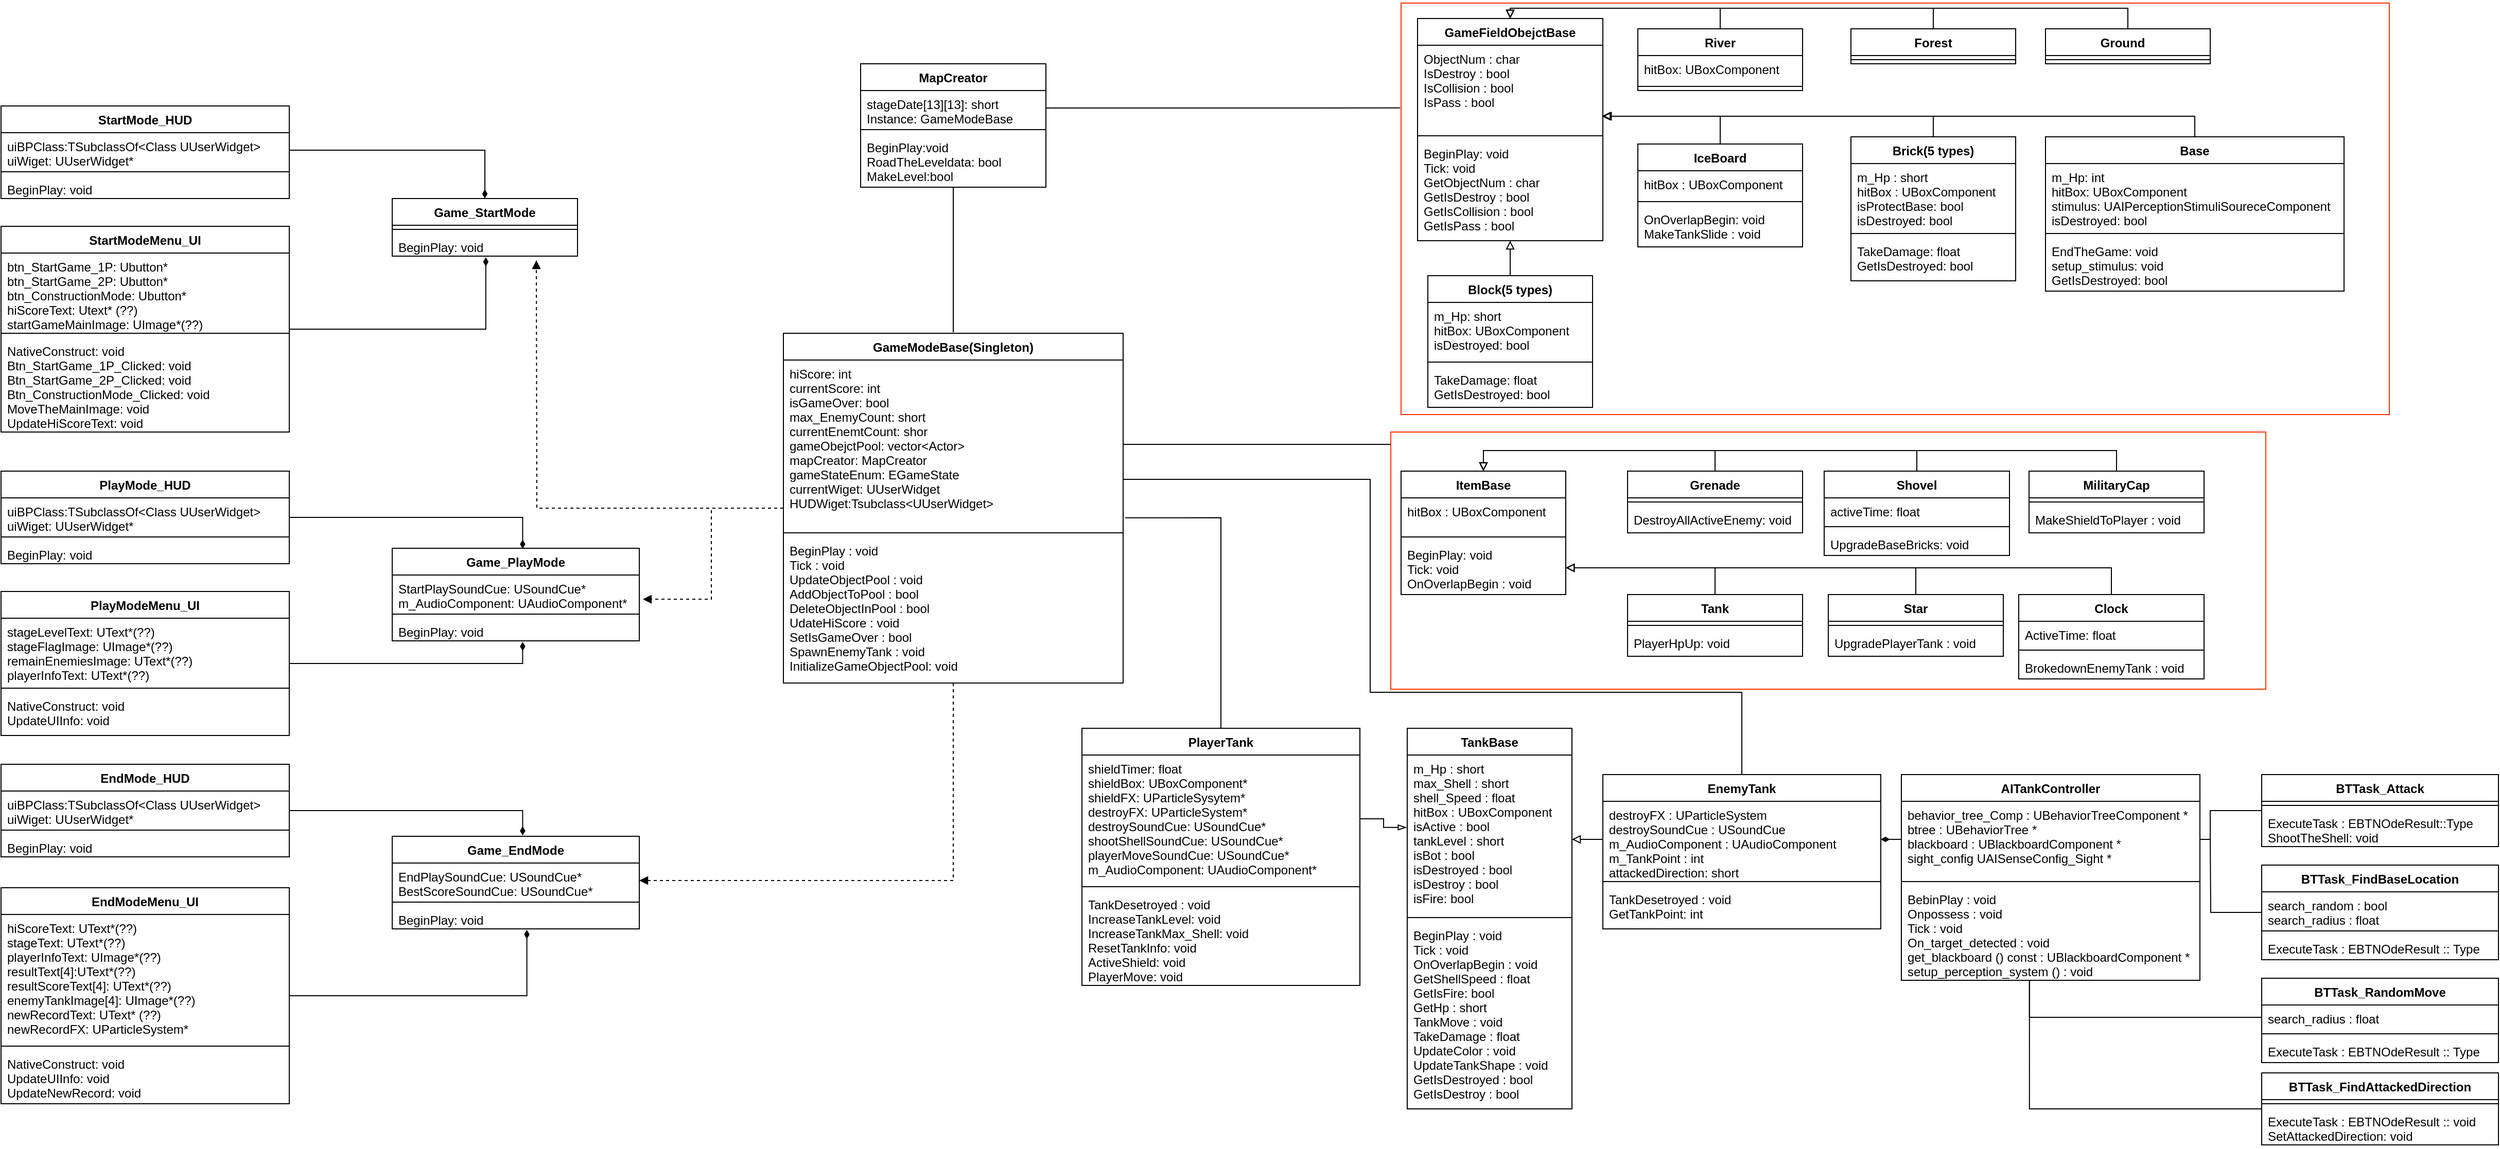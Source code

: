 <mxfile version="14.8.2" type="github">
  <diagram id="18M-LUdaHcNmzgpJbuH8" name="Page-1">
    <mxGraphModel dx="3327" dy="896" grid="1" gridSize="10" guides="1" tooltips="1" connect="1" arrows="1" fold="1" page="1" pageScale="1" pageWidth="827" pageHeight="1169" math="0" shadow="0">
      <root>
        <mxCell id="0" />
        <mxCell id="1" parent="0" />
        <mxCell id="EKCXcag7lXb0Rk9_e-9x-1" value="" style="rounded=0;whiteSpace=wrap;html=1;fillColor=none;strokeColor=#FF3300;" vertex="1" parent="1">
          <mxGeometry x="-270" y="20" width="960" height="400" as="geometry" />
        </mxCell>
        <mxCell id="EKCXcag7lXb0Rk9_e-9x-3" style="edgeStyle=orthogonalEdgeStyle;rounded=0;orthogonalLoop=1;jettySize=auto;html=1;entryX=1;entryY=0.5;entryDx=0;entryDy=0;endArrow=none;endFill=0;" edge="1" parent="1" source="EKCXcag7lXb0Rk9_e-9x-2" target="1prsWAdFm4hkm4rnO2Le-47">
          <mxGeometry relative="1" as="geometry">
            <Array as="points">
              <mxPoint x="-350" y="449" />
              <mxPoint x="-350" y="449" />
            </Array>
          </mxGeometry>
        </mxCell>
        <mxCell id="EKCXcag7lXb0Rk9_e-9x-2" value="" style="rounded=0;whiteSpace=wrap;html=1;fillColor=none;strokeColor=#FF3300;" vertex="1" parent="1">
          <mxGeometry x="-280" y="437" width="850" height="250" as="geometry" />
        </mxCell>
        <mxCell id="j56DUkqlP8ktRM9wooqD-5" value="GameFieldObejctBase" style="swimlane;fontStyle=1;align=center;verticalAlign=top;childLayout=stackLayout;horizontal=1;startSize=26;horizontalStack=0;resizeParent=1;resizeParentMax=0;resizeLast=0;collapsible=1;marginBottom=0;" parent="1" vertex="1">
          <mxGeometry x="-254" y="35" width="180" height="216" as="geometry" />
        </mxCell>
        <mxCell id="j56DUkqlP8ktRM9wooqD-6" value="ObjectNum : char&#xa;IsDestroy : bool &#xa;IsCollision : bool &#xa;IsPass : bool&#xa;" style="text;strokeColor=none;fillColor=none;align=left;verticalAlign=top;spacingLeft=4;spacingRight=4;overflow=hidden;rotatable=0;points=[[0,0.5],[1,0.5]];portConstraint=eastwest;" parent="j56DUkqlP8ktRM9wooqD-5" vertex="1">
          <mxGeometry y="26" width="180" height="84" as="geometry" />
        </mxCell>
        <mxCell id="j56DUkqlP8ktRM9wooqD-7" value="" style="line;strokeWidth=1;fillColor=none;align=left;verticalAlign=middle;spacingTop=-1;spacingLeft=3;spacingRight=3;rotatable=0;labelPosition=right;points=[];portConstraint=eastwest;" parent="j56DUkqlP8ktRM9wooqD-5" vertex="1">
          <mxGeometry y="110" width="180" height="8" as="geometry" />
        </mxCell>
        <mxCell id="j56DUkqlP8ktRM9wooqD-8" value="BeginPlay: void&#xa;Tick: void&#xa;GetObjectNum : char&#xa;GetIsDestroy : bool &#xa;GetIsCollision : bool &#xa;GetIsPass : bool&#xa;&#xa;" style="text;strokeColor=none;fillColor=none;align=left;verticalAlign=top;spacingLeft=4;spacingRight=4;overflow=hidden;rotatable=0;points=[[0,0.5],[1,0.5]];portConstraint=eastwest;" parent="j56DUkqlP8ktRM9wooqD-5" vertex="1">
          <mxGeometry y="118" width="180" height="98" as="geometry" />
        </mxCell>
        <mxCell id="-nYvT70M20ZzREp3ke7q-32" style="edgeStyle=orthogonalEdgeStyle;rounded=0;orthogonalLoop=1;jettySize=auto;html=1;exitX=0.5;exitY=0;exitDx=0;exitDy=0;entryX=0.5;entryY=0;entryDx=0;entryDy=0;endArrow=block;endFill=0;" parent="1" source="ObYeSLzphHEVCBW5jLu3-10" target="j56DUkqlP8ktRM9wooqD-5" edge="1">
          <mxGeometry relative="1" as="geometry" />
        </mxCell>
        <mxCell id="ObYeSLzphHEVCBW5jLu3-10" value="Ground   " style="swimlane;fontStyle=1;align=center;verticalAlign=top;childLayout=stackLayout;horizontal=1;startSize=26;horizontalStack=0;resizeParent=1;resizeParentMax=0;resizeLast=0;collapsible=1;marginBottom=0;" parent="1" vertex="1">
          <mxGeometry x="356" y="45" width="160" height="34" as="geometry" />
        </mxCell>
        <mxCell id="ObYeSLzphHEVCBW5jLu3-12" value="" style="line;strokeWidth=1;fillColor=none;align=left;verticalAlign=middle;spacingTop=-1;spacingLeft=3;spacingRight=3;rotatable=0;labelPosition=right;points=[];portConstraint=eastwest;" parent="ObYeSLzphHEVCBW5jLu3-10" vertex="1">
          <mxGeometry y="26" width="160" height="8" as="geometry" />
        </mxCell>
        <mxCell id="Gsq7Cc53CUmocSwE9akI-6" style="edgeStyle=orthogonalEdgeStyle;rounded=0;orthogonalLoop=1;jettySize=auto;html=1;exitX=0.5;exitY=0;exitDx=0;exitDy=0;entryX=0.5;entryY=1;entryDx=0;entryDy=0;entryPerimeter=0;endArrow=block;endFill=0;" parent="1" source="ObYeSLzphHEVCBW5jLu3-14" target="j56DUkqlP8ktRM9wooqD-8" edge="1">
          <mxGeometry relative="1" as="geometry" />
        </mxCell>
        <mxCell id="ObYeSLzphHEVCBW5jLu3-14" value="Block(5 types)" style="swimlane;fontStyle=1;align=center;verticalAlign=top;childLayout=stackLayout;horizontal=1;startSize=26;horizontalStack=0;resizeParent=1;resizeParentMax=0;resizeLast=0;collapsible=1;marginBottom=0;" parent="1" vertex="1">
          <mxGeometry x="-244" y="285" width="160" height="128" as="geometry" />
        </mxCell>
        <mxCell id="ObYeSLzphHEVCBW5jLu3-15" value="m_Hp: short&#xa;hitBox: UBoxComponent&#xa;isDestroyed: bool" style="text;strokeColor=none;fillColor=none;align=left;verticalAlign=top;spacingLeft=4;spacingRight=4;overflow=hidden;rotatable=0;points=[[0,0.5],[1,0.5]];portConstraint=eastwest;" parent="ObYeSLzphHEVCBW5jLu3-14" vertex="1">
          <mxGeometry y="26" width="160" height="54" as="geometry" />
        </mxCell>
        <mxCell id="ObYeSLzphHEVCBW5jLu3-16" value="" style="line;strokeWidth=1;fillColor=none;align=left;verticalAlign=middle;spacingTop=-1;spacingLeft=3;spacingRight=3;rotatable=0;labelPosition=right;points=[];portConstraint=eastwest;" parent="ObYeSLzphHEVCBW5jLu3-14" vertex="1">
          <mxGeometry y="80" width="160" height="8" as="geometry" />
        </mxCell>
        <mxCell id="ObYeSLzphHEVCBW5jLu3-17" value="TakeDamage: float &#xa;GetIsDestroyed: bool" style="text;strokeColor=none;fillColor=none;align=left;verticalAlign=top;spacingLeft=4;spacingRight=4;overflow=hidden;rotatable=0;points=[[0,0.5],[1,0.5]];portConstraint=eastwest;" parent="ObYeSLzphHEVCBW5jLu3-14" vertex="1">
          <mxGeometry y="88" width="160" height="40" as="geometry" />
        </mxCell>
        <mxCell id="-nYvT70M20ZzREp3ke7q-29" style="edgeStyle=orthogonalEdgeStyle;rounded=0;orthogonalLoop=1;jettySize=auto;html=1;exitX=0.5;exitY=0;exitDx=0;exitDy=0;entryX=0.994;entryY=0.821;entryDx=0;entryDy=0;entryPerimeter=0;endArrow=block;endFill=0;" parent="1" source="ObYeSLzphHEVCBW5jLu3-18" target="j56DUkqlP8ktRM9wooqD-6" edge="1">
          <mxGeometry relative="1" as="geometry" />
        </mxCell>
        <mxCell id="ObYeSLzphHEVCBW5jLu3-18" value="Brick(5 types)" style="swimlane;fontStyle=1;align=center;verticalAlign=top;childLayout=stackLayout;horizontal=1;startSize=26;horizontalStack=0;resizeParent=1;resizeParentMax=0;resizeLast=0;collapsible=1;marginBottom=0;" parent="1" vertex="1">
          <mxGeometry x="167" y="150" width="160" height="140" as="geometry" />
        </mxCell>
        <mxCell id="ObYeSLzphHEVCBW5jLu3-19" value="m_Hp : short&#xa;hitBox : UBoxComponent&#xa;isProtectBase: bool&#xa;isDestroyed: bool&#xa;" style="text;strokeColor=none;fillColor=none;align=left;verticalAlign=top;spacingLeft=4;spacingRight=4;overflow=hidden;rotatable=0;points=[[0,0.5],[1,0.5]];portConstraint=eastwest;" parent="ObYeSLzphHEVCBW5jLu3-18" vertex="1">
          <mxGeometry y="26" width="160" height="64" as="geometry" />
        </mxCell>
        <mxCell id="ObYeSLzphHEVCBW5jLu3-20" value="" style="line;strokeWidth=1;fillColor=none;align=left;verticalAlign=middle;spacingTop=-1;spacingLeft=3;spacingRight=3;rotatable=0;labelPosition=right;points=[];portConstraint=eastwest;" parent="ObYeSLzphHEVCBW5jLu3-18" vertex="1">
          <mxGeometry y="90" width="160" height="8" as="geometry" />
        </mxCell>
        <mxCell id="ObYeSLzphHEVCBW5jLu3-21" value="TakeDamage: float &#xa;GetIsDestroyed: bool&#xa;" style="text;strokeColor=none;fillColor=none;align=left;verticalAlign=top;spacingLeft=4;spacingRight=4;overflow=hidden;rotatable=0;points=[[0,0.5],[1,0.5]];portConstraint=eastwest;" parent="ObYeSLzphHEVCBW5jLu3-18" vertex="1">
          <mxGeometry y="98" width="160" height="42" as="geometry" />
        </mxCell>
        <mxCell id="-nYvT70M20ZzREp3ke7q-31" style="edgeStyle=orthogonalEdgeStyle;rounded=0;orthogonalLoop=1;jettySize=auto;html=1;exitX=0.5;exitY=0;exitDx=0;exitDy=0;entryX=0.5;entryY=0;entryDx=0;entryDy=0;endArrow=block;endFill=0;" parent="1" source="ObYeSLzphHEVCBW5jLu3-22" target="j56DUkqlP8ktRM9wooqD-5" edge="1">
          <mxGeometry relative="1" as="geometry" />
        </mxCell>
        <mxCell id="ObYeSLzphHEVCBW5jLu3-22" value="Forest" style="swimlane;fontStyle=1;align=center;verticalAlign=top;childLayout=stackLayout;horizontal=1;startSize=26;horizontalStack=0;resizeParent=1;resizeParentMax=0;resizeLast=0;collapsible=1;marginBottom=0;" parent="1" vertex="1">
          <mxGeometry x="167" y="45" width="160" height="34" as="geometry" />
        </mxCell>
        <mxCell id="ObYeSLzphHEVCBW5jLu3-24" value="" style="line;strokeWidth=1;fillColor=none;align=left;verticalAlign=middle;spacingTop=-1;spacingLeft=3;spacingRight=3;rotatable=0;labelPosition=right;points=[];portConstraint=eastwest;" parent="ObYeSLzphHEVCBW5jLu3-22" vertex="1">
          <mxGeometry y="26" width="160" height="8" as="geometry" />
        </mxCell>
        <mxCell id="-nYvT70M20ZzREp3ke7q-30" style="edgeStyle=orthogonalEdgeStyle;rounded=0;orthogonalLoop=1;jettySize=auto;html=1;exitX=0.5;exitY=0;exitDx=0;exitDy=0;entryX=0.5;entryY=0;entryDx=0;entryDy=0;endArrow=block;endFill=0;" parent="1" source="ObYeSLzphHEVCBW5jLu3-26" target="j56DUkqlP8ktRM9wooqD-5" edge="1">
          <mxGeometry relative="1" as="geometry" />
        </mxCell>
        <mxCell id="ObYeSLzphHEVCBW5jLu3-26" value="River" style="swimlane;fontStyle=1;align=center;verticalAlign=top;childLayout=stackLayout;horizontal=1;startSize=26;horizontalStack=0;resizeParent=1;resizeParentMax=0;resizeLast=0;collapsible=1;marginBottom=0;" parent="1" vertex="1">
          <mxGeometry x="-40" y="45" width="160" height="60" as="geometry" />
        </mxCell>
        <mxCell id="ObYeSLzphHEVCBW5jLu3-27" value="hitBox: UBoxComponent" style="text;strokeColor=none;fillColor=none;align=left;verticalAlign=top;spacingLeft=4;spacingRight=4;overflow=hidden;rotatable=0;points=[[0,0.5],[1,0.5]];portConstraint=eastwest;" parent="ObYeSLzphHEVCBW5jLu3-26" vertex="1">
          <mxGeometry y="26" width="160" height="26" as="geometry" />
        </mxCell>
        <mxCell id="ObYeSLzphHEVCBW5jLu3-28" value="" style="line;strokeWidth=1;fillColor=none;align=left;verticalAlign=middle;spacingTop=-1;spacingLeft=3;spacingRight=3;rotatable=0;labelPosition=right;points=[];portConstraint=eastwest;" parent="ObYeSLzphHEVCBW5jLu3-26" vertex="1">
          <mxGeometry y="52" width="160" height="8" as="geometry" />
        </mxCell>
        <mxCell id="-nYvT70M20ZzREp3ke7q-26" style="edgeStyle=orthogonalEdgeStyle;rounded=0;orthogonalLoop=1;jettySize=auto;html=1;exitX=0.5;exitY=0;exitDx=0;exitDy=0;entryX=1;entryY=0.821;entryDx=0;entryDy=0;entryPerimeter=0;endArrow=block;endFill=0;" parent="1" source="ObYeSLzphHEVCBW5jLu3-30" target="j56DUkqlP8ktRM9wooqD-6" edge="1">
          <mxGeometry relative="1" as="geometry" />
        </mxCell>
        <mxCell id="ObYeSLzphHEVCBW5jLu3-30" value="IceBoard" style="swimlane;fontStyle=1;align=center;verticalAlign=top;childLayout=stackLayout;horizontal=1;startSize=26;horizontalStack=0;resizeParent=1;resizeParentMax=0;resizeLast=0;collapsible=1;marginBottom=0;" parent="1" vertex="1">
          <mxGeometry x="-40" y="157" width="160" height="100" as="geometry" />
        </mxCell>
        <mxCell id="ObYeSLzphHEVCBW5jLu3-31" value="hitBox : UBoxComponent" style="text;strokeColor=none;fillColor=none;align=left;verticalAlign=top;spacingLeft=4;spacingRight=4;overflow=hidden;rotatable=0;points=[[0,0.5],[1,0.5]];portConstraint=eastwest;" parent="ObYeSLzphHEVCBW5jLu3-30" vertex="1">
          <mxGeometry y="26" width="160" height="26" as="geometry" />
        </mxCell>
        <mxCell id="ObYeSLzphHEVCBW5jLu3-32" value="" style="line;strokeWidth=1;fillColor=none;align=left;verticalAlign=middle;spacingTop=-1;spacingLeft=3;spacingRight=3;rotatable=0;labelPosition=right;points=[];portConstraint=eastwest;" parent="ObYeSLzphHEVCBW5jLu3-30" vertex="1">
          <mxGeometry y="52" width="160" height="8" as="geometry" />
        </mxCell>
        <mxCell id="ObYeSLzphHEVCBW5jLu3-33" value="OnOverlapBegin: void&#xa;MakeTankSlide : void&#xa;&#xa;" style="text;strokeColor=none;fillColor=none;align=left;verticalAlign=top;spacingLeft=4;spacingRight=4;overflow=hidden;rotatable=0;points=[[0,0.5],[1,0.5]];portConstraint=eastwest;" parent="ObYeSLzphHEVCBW5jLu3-30" vertex="1">
          <mxGeometry y="60" width="160" height="40" as="geometry" />
        </mxCell>
        <mxCell id="-nYvT70M20ZzREp3ke7q-28" style="edgeStyle=orthogonalEdgeStyle;rounded=0;orthogonalLoop=1;jettySize=auto;html=1;exitX=0.5;exitY=0;exitDx=0;exitDy=0;entryX=1;entryY=0.821;entryDx=0;entryDy=0;entryPerimeter=0;endArrow=block;endFill=0;" parent="1" source="ObYeSLzphHEVCBW5jLu3-34" target="j56DUkqlP8ktRM9wooqD-6" edge="1">
          <mxGeometry relative="1" as="geometry" />
        </mxCell>
        <mxCell id="ObYeSLzphHEVCBW5jLu3-34" value="Base" style="swimlane;fontStyle=1;align=center;verticalAlign=top;childLayout=stackLayout;horizontal=1;startSize=26;horizontalStack=0;resizeParent=1;resizeParentMax=0;resizeLast=0;collapsible=1;marginBottom=0;" parent="1" vertex="1">
          <mxGeometry x="356" y="150" width="290" height="150" as="geometry" />
        </mxCell>
        <mxCell id="ObYeSLzphHEVCBW5jLu3-35" value="m_Hp: int&#xa;hitBox: UBoxComponent&#xa;stimulus: UAIPerceptionStimuliSoureceComponent&#xa;isDestroyed: bool" style="text;strokeColor=none;fillColor=none;align=left;verticalAlign=top;spacingLeft=4;spacingRight=4;overflow=hidden;rotatable=0;points=[[0,0.5],[1,0.5]];portConstraint=eastwest;" parent="ObYeSLzphHEVCBW5jLu3-34" vertex="1">
          <mxGeometry y="26" width="290" height="64" as="geometry" />
        </mxCell>
        <mxCell id="ObYeSLzphHEVCBW5jLu3-36" value="" style="line;strokeWidth=1;fillColor=none;align=left;verticalAlign=middle;spacingTop=-1;spacingLeft=3;spacingRight=3;rotatable=0;labelPosition=right;points=[];portConstraint=eastwest;" parent="ObYeSLzphHEVCBW5jLu3-34" vertex="1">
          <mxGeometry y="90" width="290" height="8" as="geometry" />
        </mxCell>
        <mxCell id="ObYeSLzphHEVCBW5jLu3-37" value="EndTheGame: void &#xa;setup_stimulus: void&#xa;GetIsDestroyed: bool" style="text;strokeColor=none;fillColor=none;align=left;verticalAlign=top;spacingLeft=4;spacingRight=4;overflow=hidden;rotatable=0;points=[[0,0.5],[1,0.5]];portConstraint=eastwest;" parent="ObYeSLzphHEVCBW5jLu3-34" vertex="1">
          <mxGeometry y="98" width="290" height="52" as="geometry" />
        </mxCell>
        <mxCell id="Gsq7Cc53CUmocSwE9akI-10" value="ItemBase" style="swimlane;fontStyle=1;align=center;verticalAlign=top;childLayout=stackLayout;horizontal=1;startSize=26;horizontalStack=0;resizeParent=1;resizeParentMax=0;resizeLast=0;collapsible=1;marginBottom=0;" parent="1" vertex="1">
          <mxGeometry x="-270" y="475" width="160" height="120" as="geometry" />
        </mxCell>
        <mxCell id="Gsq7Cc53CUmocSwE9akI-11" value="hitBox : UBoxComponent" style="text;strokeColor=none;fillColor=none;align=left;verticalAlign=top;spacingLeft=4;spacingRight=4;overflow=hidden;rotatable=0;points=[[0,0.5],[1,0.5]];portConstraint=eastwest;" parent="Gsq7Cc53CUmocSwE9akI-10" vertex="1">
          <mxGeometry y="26" width="160" height="34" as="geometry" />
        </mxCell>
        <mxCell id="Gsq7Cc53CUmocSwE9akI-12" value="" style="line;strokeWidth=1;fillColor=none;align=left;verticalAlign=middle;spacingTop=-1;spacingLeft=3;spacingRight=3;rotatable=0;labelPosition=right;points=[];portConstraint=eastwest;" parent="Gsq7Cc53CUmocSwE9akI-10" vertex="1">
          <mxGeometry y="60" width="160" height="8" as="geometry" />
        </mxCell>
        <mxCell id="Gsq7Cc53CUmocSwE9akI-13" value="BeginPlay: void&#xa;Tick: void&#xa;OnOverlapBegin : void &#xa;&#xa;" style="text;strokeColor=none;fillColor=none;align=left;verticalAlign=top;spacingLeft=4;spacingRight=4;overflow=hidden;rotatable=0;points=[[0,0.5],[1,0.5]];portConstraint=eastwest;" parent="Gsq7Cc53CUmocSwE9akI-10" vertex="1">
          <mxGeometry y="68" width="160" height="52" as="geometry" />
        </mxCell>
        <mxCell id="Gsq7Cc53CUmocSwE9akI-28" style="edgeStyle=orthogonalEdgeStyle;rounded=0;orthogonalLoop=1;jettySize=auto;html=1;exitX=0.5;exitY=0;exitDx=0;exitDy=0;entryX=0.5;entryY=0;entryDx=0;entryDy=0;endArrow=block;endFill=0;" parent="1" source="Gsq7Cc53CUmocSwE9akI-14" target="Gsq7Cc53CUmocSwE9akI-10" edge="1">
          <mxGeometry relative="1" as="geometry" />
        </mxCell>
        <mxCell id="Gsq7Cc53CUmocSwE9akI-14" value="Grenade" style="swimlane;fontStyle=1;align=center;verticalAlign=top;childLayout=stackLayout;horizontal=1;startSize=26;horizontalStack=0;resizeParent=1;resizeParentMax=0;resizeLast=0;collapsible=1;marginBottom=0;" parent="1" vertex="1">
          <mxGeometry x="-50" y="475" width="170" height="60" as="geometry" />
        </mxCell>
        <mxCell id="Gsq7Cc53CUmocSwE9akI-16" value="" style="line;strokeWidth=1;fillColor=none;align=left;verticalAlign=middle;spacingTop=-1;spacingLeft=3;spacingRight=3;rotatable=0;labelPosition=right;points=[];portConstraint=eastwest;" parent="Gsq7Cc53CUmocSwE9akI-14" vertex="1">
          <mxGeometry y="26" width="170" height="8" as="geometry" />
        </mxCell>
        <mxCell id="Gsq7Cc53CUmocSwE9akI-17" value="DestroyAllActiveEnemy: void" style="text;strokeColor=none;fillColor=none;align=left;verticalAlign=top;spacingLeft=4;spacingRight=4;overflow=hidden;rotatable=0;points=[[0,0.5],[1,0.5]];portConstraint=eastwest;" parent="Gsq7Cc53CUmocSwE9akI-14" vertex="1">
          <mxGeometry y="34" width="170" height="26" as="geometry" />
        </mxCell>
        <mxCell id="Gsq7Cc53CUmocSwE9akI-27" style="edgeStyle=orthogonalEdgeStyle;rounded=0;orthogonalLoop=1;jettySize=auto;html=1;exitX=0.5;exitY=0;exitDx=0;exitDy=0;entryX=0.5;entryY=0;entryDx=0;entryDy=0;endArrow=block;endFill=0;" parent="1" source="Gsq7Cc53CUmocSwE9akI-23" target="Gsq7Cc53CUmocSwE9akI-10" edge="1">
          <mxGeometry relative="1" as="geometry" />
        </mxCell>
        <mxCell id="Gsq7Cc53CUmocSwE9akI-23" value="MilitaryCap" style="swimlane;fontStyle=1;align=center;verticalAlign=top;childLayout=stackLayout;horizontal=1;startSize=26;horizontalStack=0;resizeParent=1;resizeParentMax=0;resizeLast=0;collapsible=1;marginBottom=0;" parent="1" vertex="1">
          <mxGeometry x="340" y="475" width="170" height="60" as="geometry" />
        </mxCell>
        <mxCell id="Gsq7Cc53CUmocSwE9akI-24" value="" style="line;strokeWidth=1;fillColor=none;align=left;verticalAlign=middle;spacingTop=-1;spacingLeft=3;spacingRight=3;rotatable=0;labelPosition=right;points=[];portConstraint=eastwest;" parent="Gsq7Cc53CUmocSwE9akI-23" vertex="1">
          <mxGeometry y="26" width="170" height="8" as="geometry" />
        </mxCell>
        <mxCell id="Gsq7Cc53CUmocSwE9akI-25" value="MakeShieldToPlayer : void" style="text;strokeColor=none;fillColor=none;align=left;verticalAlign=top;spacingLeft=4;spacingRight=4;overflow=hidden;rotatable=0;points=[[0,0.5],[1,0.5]];portConstraint=eastwest;" parent="Gsq7Cc53CUmocSwE9akI-23" vertex="1">
          <mxGeometry y="34" width="170" height="26" as="geometry" />
        </mxCell>
        <mxCell id="-nYvT70M20ZzREp3ke7q-19" style="edgeStyle=orthogonalEdgeStyle;rounded=0;orthogonalLoop=1;jettySize=auto;html=1;exitX=0.5;exitY=0;exitDx=0;exitDy=0;entryX=1;entryY=0.5;entryDx=0;entryDy=0;endArrow=block;endFill=0;" parent="1" source="-nYvT70M20ZzREp3ke7q-1" target="Gsq7Cc53CUmocSwE9akI-13" edge="1">
          <mxGeometry relative="1" as="geometry" />
        </mxCell>
        <mxCell id="-nYvT70M20ZzREp3ke7q-1" value="Tank" style="swimlane;fontStyle=1;align=center;verticalAlign=top;childLayout=stackLayout;horizontal=1;startSize=26;horizontalStack=0;resizeParent=1;resizeParentMax=0;resizeLast=0;collapsible=1;marginBottom=0;" parent="1" vertex="1">
          <mxGeometry x="-50" y="595" width="170" height="60" as="geometry" />
        </mxCell>
        <mxCell id="-nYvT70M20ZzREp3ke7q-2" value="" style="line;strokeWidth=1;fillColor=none;align=left;verticalAlign=middle;spacingTop=-1;spacingLeft=3;spacingRight=3;rotatable=0;labelPosition=right;points=[];portConstraint=eastwest;" parent="-nYvT70M20ZzREp3ke7q-1" vertex="1">
          <mxGeometry y="26" width="170" height="8" as="geometry" />
        </mxCell>
        <mxCell id="-nYvT70M20ZzREp3ke7q-3" value="PlayerHpUp: void" style="text;strokeColor=none;fillColor=none;align=left;verticalAlign=top;spacingLeft=4;spacingRight=4;overflow=hidden;rotatable=0;points=[[0,0.5],[1,0.5]];portConstraint=eastwest;" parent="-nYvT70M20ZzREp3ke7q-1" vertex="1">
          <mxGeometry y="34" width="170" height="26" as="geometry" />
        </mxCell>
        <mxCell id="-nYvT70M20ZzREp3ke7q-20" style="edgeStyle=orthogonalEdgeStyle;rounded=0;orthogonalLoop=1;jettySize=auto;html=1;exitX=0.5;exitY=0;exitDx=0;exitDy=0;entryX=1;entryY=0.5;entryDx=0;entryDy=0;endArrow=block;endFill=0;" parent="1" source="-nYvT70M20ZzREp3ke7q-4" target="Gsq7Cc53CUmocSwE9akI-13" edge="1">
          <mxGeometry relative="1" as="geometry" />
        </mxCell>
        <mxCell id="-nYvT70M20ZzREp3ke7q-4" value="Star" style="swimlane;fontStyle=1;align=center;verticalAlign=top;childLayout=stackLayout;horizontal=1;startSize=26;horizontalStack=0;resizeParent=1;resizeParentMax=0;resizeLast=0;collapsible=1;marginBottom=0;" parent="1" vertex="1">
          <mxGeometry x="145" y="595" width="170" height="60" as="geometry" />
        </mxCell>
        <mxCell id="-nYvT70M20ZzREp3ke7q-5" value="" style="line;strokeWidth=1;fillColor=none;align=left;verticalAlign=middle;spacingTop=-1;spacingLeft=3;spacingRight=3;rotatable=0;labelPosition=right;points=[];portConstraint=eastwest;" parent="-nYvT70M20ZzREp3ke7q-4" vertex="1">
          <mxGeometry y="26" width="170" height="8" as="geometry" />
        </mxCell>
        <mxCell id="-nYvT70M20ZzREp3ke7q-6" value="UpgradePlayerTank : void" style="text;strokeColor=none;fillColor=none;align=left;verticalAlign=top;spacingLeft=4;spacingRight=4;overflow=hidden;rotatable=0;points=[[0,0.5],[1,0.5]];portConstraint=eastwest;" parent="-nYvT70M20ZzREp3ke7q-4" vertex="1">
          <mxGeometry y="34" width="170" height="26" as="geometry" />
        </mxCell>
        <mxCell id="-nYvT70M20ZzREp3ke7q-21" style="edgeStyle=orthogonalEdgeStyle;rounded=0;orthogonalLoop=1;jettySize=auto;html=1;exitX=0.5;exitY=0;exitDx=0;exitDy=0;entryX=1;entryY=0.5;entryDx=0;entryDy=0;endArrow=block;endFill=0;" parent="1" source="-nYvT70M20ZzREp3ke7q-10" target="Gsq7Cc53CUmocSwE9akI-13" edge="1">
          <mxGeometry relative="1" as="geometry" />
        </mxCell>
        <mxCell id="-nYvT70M20ZzREp3ke7q-10" value="Clock" style="swimlane;fontStyle=1;align=center;verticalAlign=top;childLayout=stackLayout;horizontal=1;startSize=26;horizontalStack=0;resizeParent=1;resizeParentMax=0;resizeLast=0;collapsible=1;marginBottom=0;" parent="1" vertex="1">
          <mxGeometry x="330" y="595" width="180" height="82" as="geometry" />
        </mxCell>
        <mxCell id="-nYvT70M20ZzREp3ke7q-11" value="ActiveTime: float" style="text;strokeColor=none;fillColor=none;align=left;verticalAlign=top;spacingLeft=4;spacingRight=4;overflow=hidden;rotatable=0;points=[[0,0.5],[1,0.5]];portConstraint=eastwest;" parent="-nYvT70M20ZzREp3ke7q-10" vertex="1">
          <mxGeometry y="26" width="180" height="24" as="geometry" />
        </mxCell>
        <mxCell id="-nYvT70M20ZzREp3ke7q-12" value="" style="line;strokeWidth=1;fillColor=none;align=left;verticalAlign=middle;spacingTop=-1;spacingLeft=3;spacingRight=3;rotatable=0;labelPosition=right;points=[];portConstraint=eastwest;" parent="-nYvT70M20ZzREp3ke7q-10" vertex="1">
          <mxGeometry y="50" width="180" height="8" as="geometry" />
        </mxCell>
        <mxCell id="-nYvT70M20ZzREp3ke7q-13" value="BrokedownEnemyTank : void" style="text;strokeColor=none;fillColor=none;align=left;verticalAlign=top;spacingLeft=4;spacingRight=4;overflow=hidden;rotatable=0;points=[[0,0.5],[1,0.5]];portConstraint=eastwest;" parent="-nYvT70M20ZzREp3ke7q-10" vertex="1">
          <mxGeometry y="58" width="180" height="24" as="geometry" />
        </mxCell>
        <mxCell id="-nYvT70M20ZzREp3ke7q-18" style="edgeStyle=orthogonalEdgeStyle;rounded=0;orthogonalLoop=1;jettySize=auto;html=1;exitX=0.5;exitY=0;exitDx=0;exitDy=0;entryX=0.5;entryY=0;entryDx=0;entryDy=0;endArrow=block;endFill=0;" parent="1" source="-nYvT70M20ZzREp3ke7q-14" target="Gsq7Cc53CUmocSwE9akI-10" edge="1">
          <mxGeometry relative="1" as="geometry" />
        </mxCell>
        <mxCell id="-nYvT70M20ZzREp3ke7q-14" value="Shovel&#xa;    " style="swimlane;fontStyle=1;align=center;verticalAlign=top;childLayout=stackLayout;horizontal=1;startSize=26;horizontalStack=0;resizeParent=1;resizeParentMax=0;resizeLast=0;collapsible=1;marginBottom=0;" parent="1" vertex="1">
          <mxGeometry x="141" y="475" width="180" height="82" as="geometry" />
        </mxCell>
        <mxCell id="-nYvT70M20ZzREp3ke7q-15" value="activeTime: float" style="text;strokeColor=none;fillColor=none;align=left;verticalAlign=top;spacingLeft=4;spacingRight=4;overflow=hidden;rotatable=0;points=[[0,0.5],[1,0.5]];portConstraint=eastwest;" parent="-nYvT70M20ZzREp3ke7q-14" vertex="1">
          <mxGeometry y="26" width="180" height="24" as="geometry" />
        </mxCell>
        <mxCell id="-nYvT70M20ZzREp3ke7q-16" value="" style="line;strokeWidth=1;fillColor=none;align=left;verticalAlign=middle;spacingTop=-1;spacingLeft=3;spacingRight=3;rotatable=0;labelPosition=right;points=[];portConstraint=eastwest;" parent="-nYvT70M20ZzREp3ke7q-14" vertex="1">
          <mxGeometry y="50" width="180" height="8" as="geometry" />
        </mxCell>
        <mxCell id="-nYvT70M20ZzREp3ke7q-17" value="UpgradeBaseBricks: void" style="text;strokeColor=none;fillColor=none;align=left;verticalAlign=top;spacingLeft=4;spacingRight=4;overflow=hidden;rotatable=0;points=[[0,0.5],[1,0.5]];portConstraint=eastwest;" parent="-nYvT70M20ZzREp3ke7q-14" vertex="1">
          <mxGeometry y="58" width="180" height="24" as="geometry" />
        </mxCell>
        <mxCell id="-nYvT70M20ZzREp3ke7q-22" value="TankBase" style="swimlane;fontStyle=1;align=center;verticalAlign=top;childLayout=stackLayout;horizontal=1;startSize=26;horizontalStack=0;resizeParent=1;resizeParentMax=0;resizeLast=0;collapsible=1;marginBottom=0;" parent="1" vertex="1">
          <mxGeometry x="-264" y="725" width="160" height="370" as="geometry" />
        </mxCell>
        <mxCell id="-nYvT70M20ZzREp3ke7q-23" value="m_Hp : short &#xa;max_Shell : short &#xa;shell_Speed ​​: float          &#xa;hitBox : UBoxComponent &#xa;isActive : bool &#xa;tankLevel : short &#xa;isBot : bool &#xa;isDestroyed : bool &#xa;isDestroy : bool&#xa;isFire: bool&#xa;&#xa;&#xa;&#xa;" style="text;strokeColor=none;fillColor=none;align=left;verticalAlign=top;spacingLeft=4;spacingRight=4;overflow=hidden;rotatable=0;points=[[0,0.5],[1,0.5]];portConstraint=eastwest;" parent="-nYvT70M20ZzREp3ke7q-22" vertex="1">
          <mxGeometry y="26" width="160" height="154" as="geometry" />
        </mxCell>
        <mxCell id="-nYvT70M20ZzREp3ke7q-24" value="" style="line;strokeWidth=1;fillColor=none;align=left;verticalAlign=middle;spacingTop=-1;spacingLeft=3;spacingRight=3;rotatable=0;labelPosition=right;points=[];portConstraint=eastwest;" parent="-nYvT70M20ZzREp3ke7q-22" vertex="1">
          <mxGeometry y="180" width="160" height="8" as="geometry" />
        </mxCell>
        <mxCell id="-nYvT70M20ZzREp3ke7q-25" value="BeginPlay : void &#xa;Tick ​​: void &#xa;OnOverlapBegin : void        &#xa;GetShellSpeed ​​: float &#xa;GetIsFire: bool&#xa;GetHp : short &#xa;TankMove : void &#xa;TakeDamage : float &#xa;UpdateColor : void &#xa;UpdateTankShape : void &#xa;GetIsDestroyed : bool &#xa;GetIsDestroy : bool&#xa;&#xa;" style="text;strokeColor=none;fillColor=none;align=left;verticalAlign=top;spacingLeft=4;spacingRight=4;overflow=hidden;rotatable=0;points=[[0,0.5],[1,0.5]];portConstraint=eastwest;" parent="-nYvT70M20ZzREp3ke7q-22" vertex="1">
          <mxGeometry y="188" width="160" height="182" as="geometry" />
        </mxCell>
        <mxCell id="1prsWAdFm4hkm4rnO2Le-127" style="edgeStyle=orthogonalEdgeStyle;rounded=0;orthogonalLoop=1;jettySize=auto;html=1;entryX=1;entryY=0.935;entryDx=0;entryDy=0;entryPerimeter=0;endArrow=none;endFill=0;gradientColor=none;" parent="1" source="1prsWAdFm4hkm4rnO2Le-1" target="1prsWAdFm4hkm4rnO2Le-47" edge="1">
          <mxGeometry relative="1" as="geometry">
            <Array as="points">
              <mxPoint x="61" y="690" />
              <mxPoint x="-300" y="690" />
              <mxPoint x="-300" y="483" />
            </Array>
          </mxGeometry>
        </mxCell>
        <mxCell id="1prsWAdFm4hkm4rnO2Le-1" value="EnemyTank" style="swimlane;fontStyle=1;align=center;verticalAlign=top;childLayout=stackLayout;horizontal=1;startSize=26;horizontalStack=0;resizeParent=1;resizeParentMax=0;resizeLast=0;collapsible=1;marginBottom=0;" parent="1" vertex="1">
          <mxGeometry x="-74" y="770" width="270" height="150" as="geometry" />
        </mxCell>
        <mxCell id="1prsWAdFm4hkm4rnO2Le-2" value="destroyFX : UParticleSystem &#xa;destroySoundCue : USoundCue &#xa;m_AudioComponent : UAudioComponent &#xa;m_TankPoint : int&#xa;attackedDirection: short&#xa;&#xa;" style="text;strokeColor=none;fillColor=none;align=left;verticalAlign=top;spacingLeft=4;spacingRight=4;overflow=hidden;rotatable=0;points=[[0,0.5],[1,0.5]];portConstraint=eastwest;" parent="1prsWAdFm4hkm4rnO2Le-1" vertex="1">
          <mxGeometry y="26" width="270" height="74" as="geometry" />
        </mxCell>
        <mxCell id="1prsWAdFm4hkm4rnO2Le-3" value="" style="line;strokeWidth=1;fillColor=none;align=left;verticalAlign=middle;spacingTop=-1;spacingLeft=3;spacingRight=3;rotatable=0;labelPosition=right;points=[];portConstraint=eastwest;" parent="1prsWAdFm4hkm4rnO2Le-1" vertex="1">
          <mxGeometry y="100" width="270" height="8" as="geometry" />
        </mxCell>
        <mxCell id="1prsWAdFm4hkm4rnO2Le-4" value="TankDesetroyed : void&#xa;GetTankPoint: int&#xa;" style="text;strokeColor=none;fillColor=none;align=left;verticalAlign=top;spacingLeft=4;spacingRight=4;overflow=hidden;rotatable=0;points=[[0,0.5],[1,0.5]];portConstraint=eastwest;" parent="1prsWAdFm4hkm4rnO2Le-1" vertex="1">
          <mxGeometry y="108" width="270" height="42" as="geometry" />
        </mxCell>
        <mxCell id="1prsWAdFm4hkm4rnO2Le-7" style="edgeStyle=orthogonalEdgeStyle;rounded=0;orthogonalLoop=1;jettySize=auto;html=1;exitX=0;exitY=0.5;exitDx=0;exitDy=0;endArrow=block;endFill=0;" parent="1" source="1prsWAdFm4hkm4rnO2Le-2" edge="1">
          <mxGeometry relative="1" as="geometry">
            <mxPoint x="-104" y="833" as="targetPoint" />
          </mxGeometry>
        </mxCell>
        <mxCell id="1prsWAdFm4hkm4rnO2Le-8" value="AITankController" style="swimlane;fontStyle=1;align=center;verticalAlign=top;childLayout=stackLayout;horizontal=1;startSize=26;horizontalStack=0;resizeParent=1;resizeParentMax=0;resizeLast=0;collapsible=1;marginBottom=0;" parent="1" vertex="1">
          <mxGeometry x="216" y="770" width="290" height="200" as="geometry" />
        </mxCell>
        <mxCell id="1prsWAdFm4hkm4rnO2Le-9" value="behavior_tree_Comp : UBehaviorTreeComponent *&#xa;btree : UBehaviorTree * &#xa;blackboard : UBlackboardComponent *&#xa;sight_config UAISenseConfig_Sight *" style="text;strokeColor=none;fillColor=none;align=left;verticalAlign=top;spacingLeft=4;spacingRight=4;overflow=hidden;rotatable=0;points=[[0,0.5],[1,0.5]];portConstraint=eastwest;" parent="1prsWAdFm4hkm4rnO2Le-8" vertex="1">
          <mxGeometry y="26" width="290" height="74" as="geometry" />
        </mxCell>
        <mxCell id="1prsWAdFm4hkm4rnO2Le-10" value="" style="line;strokeWidth=1;fillColor=none;align=left;verticalAlign=middle;spacingTop=-1;spacingLeft=3;spacingRight=3;rotatable=0;labelPosition=right;points=[];portConstraint=eastwest;" parent="1prsWAdFm4hkm4rnO2Le-8" vertex="1">
          <mxGeometry y="100" width="290" height="8" as="geometry" />
        </mxCell>
        <mxCell id="1prsWAdFm4hkm4rnO2Le-11" value="BebinPlay : void &#xa;Onpossess : void &#xa;Tick ​​: void &#xa;On_target_detected : void&#xa;get_blackboard () const : UBlackboardComponent * &#xa;setup_perception_system () : void&#xa;" style="text;strokeColor=none;fillColor=none;align=left;verticalAlign=top;spacingLeft=4;spacingRight=4;overflow=hidden;rotatable=0;points=[[0,0.5],[1,0.5]];portConstraint=eastwest;" parent="1prsWAdFm4hkm4rnO2Le-8" vertex="1">
          <mxGeometry y="108" width="290" height="92" as="geometry" />
        </mxCell>
        <mxCell id="1prsWAdFm4hkm4rnO2Le-33" style="edgeStyle=orthogonalEdgeStyle;rounded=0;orthogonalLoop=1;jettySize=auto;html=1;entryX=1;entryY=0.5;entryDx=0;entryDy=0;endArrow=none;endFill=0;" parent="1" source="1prsWAdFm4hkm4rnO2Le-12" target="1prsWAdFm4hkm4rnO2Le-9" edge="1">
          <mxGeometry relative="1" as="geometry">
            <Array as="points">
              <mxPoint x="516" y="805" />
            </Array>
          </mxGeometry>
        </mxCell>
        <mxCell id="1prsWAdFm4hkm4rnO2Le-12" value="BTTask_Attack" style="swimlane;fontStyle=1;align=center;verticalAlign=top;childLayout=stackLayout;horizontal=1;startSize=26;horizontalStack=0;resizeParent=1;resizeParentMax=0;resizeLast=0;collapsible=1;marginBottom=0;" parent="1" vertex="1">
          <mxGeometry x="566" y="770" width="230" height="70" as="geometry" />
        </mxCell>
        <mxCell id="1prsWAdFm4hkm4rnO2Le-14" value="" style="line;strokeWidth=1;fillColor=none;align=left;verticalAlign=middle;spacingTop=-1;spacingLeft=3;spacingRight=3;rotatable=0;labelPosition=right;points=[];portConstraint=eastwest;" parent="1prsWAdFm4hkm4rnO2Le-12" vertex="1">
          <mxGeometry y="26" width="230" height="8" as="geometry" />
        </mxCell>
        <mxCell id="1prsWAdFm4hkm4rnO2Le-15" value="ExecuteTask : EBTNOdeResult::Type&#xa;ShootTheShell: void&#xa;" style="text;strokeColor=none;fillColor=none;align=left;verticalAlign=top;spacingLeft=4;spacingRight=4;overflow=hidden;rotatable=0;points=[[0,0.5],[1,0.5]];portConstraint=eastwest;" parent="1prsWAdFm4hkm4rnO2Le-12" vertex="1">
          <mxGeometry y="34" width="230" height="36" as="geometry" />
        </mxCell>
        <mxCell id="1prsWAdFm4hkm4rnO2Le-18" style="edgeStyle=orthogonalEdgeStyle;rounded=0;orthogonalLoop=1;jettySize=auto;html=1;exitX=0;exitY=0.5;exitDx=0;exitDy=0;endArrow=diamondThin;endFill=1;" parent="1" source="1prsWAdFm4hkm4rnO2Le-9" target="1prsWAdFm4hkm4rnO2Le-2" edge="1">
          <mxGeometry relative="1" as="geometry" />
        </mxCell>
        <mxCell id="1prsWAdFm4hkm4rnO2Le-34" style="edgeStyle=orthogonalEdgeStyle;rounded=0;orthogonalLoop=1;jettySize=auto;html=1;endArrow=none;endFill=0;" parent="1" source="1prsWAdFm4hkm4rnO2Le-19" edge="1">
          <mxGeometry relative="1" as="geometry">
            <mxPoint x="516" y="830" as="targetPoint" />
          </mxGeometry>
        </mxCell>
        <mxCell id="1prsWAdFm4hkm4rnO2Le-19" value="BTTask_FindBaseLocation" style="swimlane;fontStyle=1;align=center;verticalAlign=top;childLayout=stackLayout;horizontal=1;startSize=26;horizontalStack=0;resizeParent=1;resizeParentMax=0;resizeLast=0;collapsible=1;marginBottom=0;" parent="1" vertex="1">
          <mxGeometry x="566" y="858" width="230" height="92" as="geometry" />
        </mxCell>
        <mxCell id="1prsWAdFm4hkm4rnO2Le-20" value="search_random : bool &#xa;search_radius : float&#xa;" style="text;strokeColor=none;fillColor=none;align=left;verticalAlign=top;spacingLeft=4;spacingRight=4;overflow=hidden;rotatable=0;points=[[0,0.5],[1,0.5]];portConstraint=eastwest;" parent="1prsWAdFm4hkm4rnO2Le-19" vertex="1">
          <mxGeometry y="26" width="230" height="34" as="geometry" />
        </mxCell>
        <mxCell id="1prsWAdFm4hkm4rnO2Le-21" value="" style="line;strokeWidth=1;fillColor=none;align=left;verticalAlign=middle;spacingTop=-1;spacingLeft=3;spacingRight=3;rotatable=0;labelPosition=right;points=[];portConstraint=eastwest;" parent="1prsWAdFm4hkm4rnO2Le-19" vertex="1">
          <mxGeometry y="60" width="230" height="8" as="geometry" />
        </mxCell>
        <mxCell id="1prsWAdFm4hkm4rnO2Le-22" value="ExecuteTask : EBTNOdeResult :: Type" style="text;strokeColor=none;fillColor=none;align=left;verticalAlign=top;spacingLeft=4;spacingRight=4;overflow=hidden;rotatable=0;points=[[0,0.5],[1,0.5]];portConstraint=eastwest;" parent="1prsWAdFm4hkm4rnO2Le-19" vertex="1">
          <mxGeometry y="68" width="230" height="24" as="geometry" />
        </mxCell>
        <mxCell id="1prsWAdFm4hkm4rnO2Le-23" value="BTTask_RandomMove" style="swimlane;fontStyle=1;align=center;verticalAlign=top;childLayout=stackLayout;horizontal=1;startSize=26;horizontalStack=0;resizeParent=1;resizeParentMax=0;resizeLast=0;collapsible=1;marginBottom=0;" parent="1" vertex="1">
          <mxGeometry x="566" y="968" width="230" height="82" as="geometry" />
        </mxCell>
        <mxCell id="1prsWAdFm4hkm4rnO2Le-24" value="search_radius : float&#xa;" style="text;strokeColor=none;fillColor=none;align=left;verticalAlign=top;spacingLeft=4;spacingRight=4;overflow=hidden;rotatable=0;points=[[0,0.5],[1,0.5]];portConstraint=eastwest;" parent="1prsWAdFm4hkm4rnO2Le-23" vertex="1">
          <mxGeometry y="26" width="230" height="24" as="geometry" />
        </mxCell>
        <mxCell id="1prsWAdFm4hkm4rnO2Le-25" value="" style="line;strokeWidth=1;fillColor=none;align=left;verticalAlign=middle;spacingTop=-1;spacingLeft=3;spacingRight=3;rotatable=0;labelPosition=right;points=[];portConstraint=eastwest;" parent="1prsWAdFm4hkm4rnO2Le-23" vertex="1">
          <mxGeometry y="50" width="230" height="8" as="geometry" />
        </mxCell>
        <mxCell id="1prsWAdFm4hkm4rnO2Le-26" value="ExecuteTask : EBTNOdeResult :: Type" style="text;strokeColor=none;fillColor=none;align=left;verticalAlign=top;spacingLeft=4;spacingRight=4;overflow=hidden;rotatable=0;points=[[0,0.5],[1,0.5]];portConstraint=eastwest;" parent="1prsWAdFm4hkm4rnO2Le-23" vertex="1">
          <mxGeometry y="58" width="230" height="24" as="geometry" />
        </mxCell>
        <mxCell id="1prsWAdFm4hkm4rnO2Le-38" style="edgeStyle=orthogonalEdgeStyle;rounded=0;orthogonalLoop=1;jettySize=auto;html=1;entryX=0.429;entryY=1;entryDx=0;entryDy=0;entryPerimeter=0;endArrow=none;endFill=0;" parent="1" source="1prsWAdFm4hkm4rnO2Le-29" target="1prsWAdFm4hkm4rnO2Le-11" edge="1">
          <mxGeometry relative="1" as="geometry">
            <Array as="points">
              <mxPoint x="340" y="1095" />
            </Array>
          </mxGeometry>
        </mxCell>
        <mxCell id="1prsWAdFm4hkm4rnO2Le-29" value="BTTask_FindAttackedDirection" style="swimlane;fontStyle=1;align=center;verticalAlign=top;childLayout=stackLayout;horizontal=1;startSize=26;horizontalStack=0;resizeParent=1;resizeParentMax=0;resizeLast=0;collapsible=1;marginBottom=0;" parent="1" vertex="1">
          <mxGeometry x="566" y="1060" width="230" height="70" as="geometry" />
        </mxCell>
        <mxCell id="1prsWAdFm4hkm4rnO2Le-31" value="" style="line;strokeWidth=1;fillColor=none;align=left;verticalAlign=middle;spacingTop=-1;spacingLeft=3;spacingRight=3;rotatable=0;labelPosition=right;points=[];portConstraint=eastwest;" parent="1prsWAdFm4hkm4rnO2Le-29" vertex="1">
          <mxGeometry y="26" width="230" height="8" as="geometry" />
        </mxCell>
        <mxCell id="1prsWAdFm4hkm4rnO2Le-32" value="ExecuteTask : EBTNOdeResult :: void &#xa;SetAttackedDirection: void&#xa;" style="text;strokeColor=none;fillColor=none;align=left;verticalAlign=top;spacingLeft=4;spacingRight=4;overflow=hidden;rotatable=0;points=[[0,0.5],[1,0.5]];portConstraint=eastwest;" parent="1prsWAdFm4hkm4rnO2Le-29" vertex="1">
          <mxGeometry y="34" width="230" height="36" as="geometry" />
        </mxCell>
        <mxCell id="1prsWAdFm4hkm4rnO2Le-39" style="edgeStyle=orthogonalEdgeStyle;rounded=0;orthogonalLoop=1;jettySize=auto;html=1;entryX=0.429;entryY=1;entryDx=0;entryDy=0;entryPerimeter=0;endArrow=none;endFill=0;" parent="1" source="1prsWAdFm4hkm4rnO2Le-24" target="1prsWAdFm4hkm4rnO2Le-11" edge="1">
          <mxGeometry relative="1" as="geometry" />
        </mxCell>
        <mxCell id="1prsWAdFm4hkm4rnO2Le-126" style="edgeStyle=orthogonalEdgeStyle;rounded=0;orthogonalLoop=1;jettySize=auto;html=1;entryX=1.006;entryY=0.935;entryDx=0;entryDy=0;entryPerimeter=0;endArrow=none;endFill=0;gradientColor=none;" parent="1" source="1prsWAdFm4hkm4rnO2Le-40" target="1prsWAdFm4hkm4rnO2Le-47" edge="1">
          <mxGeometry relative="1" as="geometry" />
        </mxCell>
        <mxCell id="1prsWAdFm4hkm4rnO2Le-40" value="PlayerTank" style="swimlane;fontStyle=1;align=center;verticalAlign=top;childLayout=stackLayout;horizontal=1;startSize=26;horizontalStack=0;resizeParent=1;resizeParentMax=0;resizeLast=0;collapsible=1;marginBottom=0;" parent="1" vertex="1">
          <mxGeometry x="-580" y="725" width="270" height="250" as="geometry" />
        </mxCell>
        <mxCell id="1prsWAdFm4hkm4rnO2Le-41" value="shieldTimer: float&#xa;shieldBox: UBoxComponent*&#xa;shieldFX: UParticleSysytem*&#xa;destroyFX: UParticleSystem*&#xa;destroySoundCue: USoundCue*&#xa;shootShellSoundCue: USoundCue*&#xa;playerMoveSoundCue: USoundCue*&#xa;m_AudioComponent: UAudioComponent*&#xa;" style="text;strokeColor=none;fillColor=none;align=left;verticalAlign=top;spacingLeft=4;spacingRight=4;overflow=hidden;rotatable=0;points=[[0,0.5],[1,0.5]];portConstraint=eastwest;" parent="1prsWAdFm4hkm4rnO2Le-40" vertex="1">
          <mxGeometry y="26" width="270" height="124" as="geometry" />
        </mxCell>
        <mxCell id="1prsWAdFm4hkm4rnO2Le-42" value="" style="line;strokeWidth=1;fillColor=none;align=left;verticalAlign=middle;spacingTop=-1;spacingLeft=3;spacingRight=3;rotatable=0;labelPosition=right;points=[];portConstraint=eastwest;" parent="1prsWAdFm4hkm4rnO2Le-40" vertex="1">
          <mxGeometry y="150" width="270" height="8" as="geometry" />
        </mxCell>
        <mxCell id="1prsWAdFm4hkm4rnO2Le-43" value="TankDesetroyed : void&#xa;IncreaseTankLevel: void&#xa;IncreaseTankMax_Shell: void&#xa;ResetTankInfo: void&#xa;ActiveShield: void&#xa;PlayerMove: void&#xa;" style="text;strokeColor=none;fillColor=none;align=left;verticalAlign=top;spacingLeft=4;spacingRight=4;overflow=hidden;rotatable=0;points=[[0,0.5],[1,0.5]];portConstraint=eastwest;" parent="1prsWAdFm4hkm4rnO2Le-40" vertex="1">
          <mxGeometry y="158" width="270" height="92" as="geometry" />
        </mxCell>
        <mxCell id="1prsWAdFm4hkm4rnO2Le-122" style="edgeStyle=orthogonalEdgeStyle;rounded=0;orthogonalLoop=1;jettySize=auto;html=1;endArrow=block;endFill=1;gradientColor=none;dashed=1;" parent="1" source="1prsWAdFm4hkm4rnO2Le-46" edge="1">
          <mxGeometry relative="1" as="geometry">
            <mxPoint x="-1110" y="270" as="targetPoint" />
          </mxGeometry>
        </mxCell>
        <mxCell id="1prsWAdFm4hkm4rnO2Le-123" style="edgeStyle=orthogonalEdgeStyle;rounded=0;orthogonalLoop=1;jettySize=auto;html=1;entryX=1.014;entryY=0.692;entryDx=0;entryDy=0;entryPerimeter=0;dashed=1;endArrow=block;endFill=1;gradientColor=none;" parent="1" source="1prsWAdFm4hkm4rnO2Le-46" target="1prsWAdFm4hkm4rnO2Le-106" edge="1">
          <mxGeometry relative="1" as="geometry" />
        </mxCell>
        <mxCell id="1prsWAdFm4hkm4rnO2Le-124" style="edgeStyle=orthogonalEdgeStyle;rounded=0;orthogonalLoop=1;jettySize=auto;html=1;entryX=1;entryY=0.5;entryDx=0;entryDy=0;dashed=1;endArrow=block;endFill=1;gradientColor=none;" parent="1" source="1prsWAdFm4hkm4rnO2Le-46" target="1prsWAdFm4hkm4rnO2Le-110" edge="1">
          <mxGeometry relative="1" as="geometry" />
        </mxCell>
        <mxCell id="1prsWAdFm4hkm4rnO2Le-46" value="GameModeBase(Singleton)" style="swimlane;fontStyle=1;align=center;verticalAlign=top;childLayout=stackLayout;horizontal=1;startSize=26;horizontalStack=0;resizeParent=1;resizeParentMax=0;resizeLast=0;collapsible=1;marginBottom=0;" parent="1" vertex="1">
          <mxGeometry x="-870" y="341" width="330" height="340" as="geometry" />
        </mxCell>
        <mxCell id="1prsWAdFm4hkm4rnO2Le-47" value="hiScore: int&#xa;currentScore: int&#xa;isGameOver: bool&#xa;max_EnemyCount: short&#xa;currentEnemtCount: shor&#xa;gameObejctPool: vector&lt;Actor&gt;&#xa;mapCreator: MapCreator&#xa;gameStateEnum: EGameState&#xa;currentWiget: UUserWidget&#xa;HUDWiget:Tsubclass&lt;UUserWidget&gt;&#xa;" style="text;strokeColor=none;fillColor=none;align=left;verticalAlign=top;spacingLeft=4;spacingRight=4;overflow=hidden;rotatable=0;points=[[0,0.5],[1,0.5]];portConstraint=eastwest;" parent="1prsWAdFm4hkm4rnO2Le-46" vertex="1">
          <mxGeometry y="26" width="330" height="164" as="geometry" />
        </mxCell>
        <mxCell id="1prsWAdFm4hkm4rnO2Le-48" value="" style="line;strokeWidth=1;fillColor=none;align=left;verticalAlign=middle;spacingTop=-1;spacingLeft=3;spacingRight=3;rotatable=0;labelPosition=right;points=[];portConstraint=eastwest;" parent="1prsWAdFm4hkm4rnO2Le-46" vertex="1">
          <mxGeometry y="190" width="330" height="8" as="geometry" />
        </mxCell>
        <mxCell id="1prsWAdFm4hkm4rnO2Le-49" value="BeginPlay : void &#xa;Tick ​​: void &#xa;UpdateObjectPool : void &#xa;AddObjectToPool : bool &#xa;DeleteObjectInPool : bool &#xa;UdateHiScore : void &#xa;SetIsGameOver : bool &#xa;SpawnEnemyTank : void&#xa;InitializeGameObjectPool: void&#xa;&#xa;&#xa;" style="text;strokeColor=none;fillColor=none;align=left;verticalAlign=top;spacingLeft=4;spacingRight=4;overflow=hidden;rotatable=0;points=[[0,0.5],[1,0.5]];portConstraint=eastwest;" parent="1prsWAdFm4hkm4rnO2Le-46" vertex="1">
          <mxGeometry y="198" width="330" height="142" as="geometry" />
        </mxCell>
        <mxCell id="1prsWAdFm4hkm4rnO2Le-55" value="Game_StartMode" style="swimlane;fontStyle=1;align=center;verticalAlign=top;childLayout=stackLayout;horizontal=1;startSize=26;horizontalStack=0;resizeParent=1;resizeParentMax=0;resizeLast=0;collapsible=1;marginBottom=0;" parent="1" vertex="1">
          <mxGeometry x="-1250" y="210" width="180" height="56" as="geometry" />
        </mxCell>
        <mxCell id="1prsWAdFm4hkm4rnO2Le-57" value="" style="line;strokeWidth=1;fillColor=none;align=left;verticalAlign=middle;spacingTop=-1;spacingLeft=3;spacingRight=3;rotatable=0;labelPosition=right;points=[];portConstraint=eastwest;" parent="1prsWAdFm4hkm4rnO2Le-55" vertex="1">
          <mxGeometry y="26" width="180" height="8" as="geometry" />
        </mxCell>
        <mxCell id="1prsWAdFm4hkm4rnO2Le-58" value="BeginPlay: void&#xa;" style="text;strokeColor=none;fillColor=none;align=left;verticalAlign=top;spacingLeft=4;spacingRight=4;overflow=hidden;rotatable=0;points=[[0,0.5],[1,0.5]];portConstraint=eastwest;" parent="1prsWAdFm4hkm4rnO2Le-55" vertex="1">
          <mxGeometry y="34" width="180" height="22" as="geometry" />
        </mxCell>
        <mxCell id="1prsWAdFm4hkm4rnO2Le-65" value="StartMode_HUD" style="swimlane;fontStyle=1;align=center;verticalAlign=top;childLayout=stackLayout;horizontal=1;startSize=26;horizontalStack=0;resizeParent=1;resizeParentMax=0;resizeLast=0;collapsible=1;marginBottom=0;" parent="1" vertex="1">
          <mxGeometry x="-1630" y="120" width="280" height="90" as="geometry" />
        </mxCell>
        <mxCell id="1prsWAdFm4hkm4rnO2Le-66" value="uiBPClass:TSubclassOf&lt;Class UUserWidget&gt;&#xa;uiWiget: UUserWidget*" style="text;strokeColor=none;fillColor=none;align=left;verticalAlign=top;spacingLeft=4;spacingRight=4;overflow=hidden;rotatable=0;points=[[0,0.5],[1,0.5]];portConstraint=eastwest;" parent="1prsWAdFm4hkm4rnO2Le-65" vertex="1">
          <mxGeometry y="26" width="280" height="34" as="geometry" />
        </mxCell>
        <mxCell id="1prsWAdFm4hkm4rnO2Le-67" value="" style="line;strokeWidth=1;fillColor=none;align=left;verticalAlign=middle;spacingTop=-1;spacingLeft=3;spacingRight=3;rotatable=0;labelPosition=right;points=[];portConstraint=eastwest;" parent="1prsWAdFm4hkm4rnO2Le-65" vertex="1">
          <mxGeometry y="60" width="280" height="8" as="geometry" />
        </mxCell>
        <mxCell id="1prsWAdFm4hkm4rnO2Le-68" value="BeginPlay: void" style="text;strokeColor=none;fillColor=none;align=left;verticalAlign=top;spacingLeft=4;spacingRight=4;overflow=hidden;rotatable=0;points=[[0,0.5],[1,0.5]];portConstraint=eastwest;" parent="1prsWAdFm4hkm4rnO2Le-65" vertex="1">
          <mxGeometry y="68" width="280" height="22" as="geometry" />
        </mxCell>
        <mxCell id="1prsWAdFm4hkm4rnO2Le-75" style="edgeStyle=orthogonalEdgeStyle;rounded=0;orthogonalLoop=1;jettySize=auto;html=1;entryX=0.505;entryY=1.045;entryDx=0;entryDy=0;entryPerimeter=0;endArrow=diamondThin;endFill=1;" parent="1" source="1prsWAdFm4hkm4rnO2Le-69" target="1prsWAdFm4hkm4rnO2Le-58" edge="1">
          <mxGeometry relative="1" as="geometry" />
        </mxCell>
        <mxCell id="1prsWAdFm4hkm4rnO2Le-69" value="StartModeMenu_UI" style="swimlane;fontStyle=1;align=center;verticalAlign=top;childLayout=stackLayout;horizontal=1;startSize=26;horizontalStack=0;resizeParent=1;resizeParentMax=0;resizeLast=0;collapsible=1;marginBottom=0;" parent="1" vertex="1">
          <mxGeometry x="-1630" y="237" width="280" height="200" as="geometry" />
        </mxCell>
        <mxCell id="1prsWAdFm4hkm4rnO2Le-70" value="btn_StartGame_1P: Ubutton*&#xa;btn_StartGame_2P: Ubutton*&#xa;btn_ConstructionMode: Ubutton*&#xa;hiScoreText: Utext* (??)&#xa;startGameMainImage: UImage*(??)" style="text;strokeColor=none;fillColor=none;align=left;verticalAlign=top;spacingLeft=4;spacingRight=4;overflow=hidden;rotatable=0;points=[[0,0.5],[1,0.5]];portConstraint=eastwest;" parent="1prsWAdFm4hkm4rnO2Le-69" vertex="1">
          <mxGeometry y="26" width="280" height="74" as="geometry" />
        </mxCell>
        <mxCell id="1prsWAdFm4hkm4rnO2Le-71" value="" style="line;strokeWidth=1;fillColor=none;align=left;verticalAlign=middle;spacingTop=-1;spacingLeft=3;spacingRight=3;rotatable=0;labelPosition=right;points=[];portConstraint=eastwest;" parent="1prsWAdFm4hkm4rnO2Le-69" vertex="1">
          <mxGeometry y="100" width="280" height="8" as="geometry" />
        </mxCell>
        <mxCell id="1prsWAdFm4hkm4rnO2Le-72" value="NativeConstruct: void&#xa;Btn_StartGame_1P_Clicked: void&#xa;Btn_StartGame_2P_Clicked: void&#xa;Btn_ConstructionMode_Clicked: void&#xa;MoveTheMainImage: void&#xa;UpdateHiScoreText: void" style="text;strokeColor=none;fillColor=none;align=left;verticalAlign=top;spacingLeft=4;spacingRight=4;overflow=hidden;rotatable=0;points=[[0,0.5],[1,0.5]];portConstraint=eastwest;" parent="1prsWAdFm4hkm4rnO2Le-69" vertex="1">
          <mxGeometry y="108" width="280" height="92" as="geometry" />
        </mxCell>
        <mxCell id="1prsWAdFm4hkm4rnO2Le-74" style="edgeStyle=orthogonalEdgeStyle;rounded=0;orthogonalLoop=1;jettySize=auto;html=1;exitX=1;exitY=0.5;exitDx=0;exitDy=0;entryX=0.5;entryY=0;entryDx=0;entryDy=0;endArrow=diamondThin;endFill=1;" parent="1" source="1prsWAdFm4hkm4rnO2Le-66" target="1prsWAdFm4hkm4rnO2Le-55" edge="1">
          <mxGeometry relative="1" as="geometry" />
        </mxCell>
        <mxCell id="1prsWAdFm4hkm4rnO2Le-116" style="edgeStyle=orthogonalEdgeStyle;rounded=0;orthogonalLoop=1;jettySize=auto;html=1;entryX=0.528;entryY=0.006;entryDx=0;entryDy=0;entryPerimeter=0;endArrow=diamondThin;endFill=1;" parent="1" source="1prsWAdFm4hkm4rnO2Le-76" target="1prsWAdFm4hkm4rnO2Le-105" edge="1">
          <mxGeometry relative="1" as="geometry" />
        </mxCell>
        <mxCell id="1prsWAdFm4hkm4rnO2Le-76" value="PlayMode_HUD" style="swimlane;fontStyle=1;align=center;verticalAlign=top;childLayout=stackLayout;horizontal=1;startSize=26;horizontalStack=0;resizeParent=1;resizeParentMax=0;resizeLast=0;collapsible=1;marginBottom=0;" parent="1" vertex="1">
          <mxGeometry x="-1630" y="475" width="280" height="90" as="geometry" />
        </mxCell>
        <mxCell id="1prsWAdFm4hkm4rnO2Le-77" value="uiBPClass:TSubclassOf&lt;Class UUserWidget&gt;&#xa;uiWiget: UUserWidget*" style="text;strokeColor=none;fillColor=none;align=left;verticalAlign=top;spacingLeft=4;spacingRight=4;overflow=hidden;rotatable=0;points=[[0,0.5],[1,0.5]];portConstraint=eastwest;" parent="1prsWAdFm4hkm4rnO2Le-76" vertex="1">
          <mxGeometry y="26" width="280" height="34" as="geometry" />
        </mxCell>
        <mxCell id="1prsWAdFm4hkm4rnO2Le-78" value="" style="line;strokeWidth=1;fillColor=none;align=left;verticalAlign=middle;spacingTop=-1;spacingLeft=3;spacingRight=3;rotatable=0;labelPosition=right;points=[];portConstraint=eastwest;" parent="1prsWAdFm4hkm4rnO2Le-76" vertex="1">
          <mxGeometry y="60" width="280" height="8" as="geometry" />
        </mxCell>
        <mxCell id="1prsWAdFm4hkm4rnO2Le-79" value="BeginPlay: void" style="text;strokeColor=none;fillColor=none;align=left;verticalAlign=top;spacingLeft=4;spacingRight=4;overflow=hidden;rotatable=0;points=[[0,0.5],[1,0.5]];portConstraint=eastwest;" parent="1prsWAdFm4hkm4rnO2Le-76" vertex="1">
          <mxGeometry y="68" width="280" height="22" as="geometry" />
        </mxCell>
        <mxCell id="1prsWAdFm4hkm4rnO2Le-117" style="edgeStyle=orthogonalEdgeStyle;rounded=0;orthogonalLoop=1;jettySize=auto;html=1;entryX=0.528;entryY=1.041;entryDx=0;entryDy=0;entryPerimeter=0;endArrow=diamondThin;endFill=1;" parent="1" source="1prsWAdFm4hkm4rnO2Le-84" target="1prsWAdFm4hkm4rnO2Le-108" edge="1">
          <mxGeometry relative="1" as="geometry" />
        </mxCell>
        <mxCell id="1prsWAdFm4hkm4rnO2Le-84" value="PlayModeMenu_UI" style="swimlane;fontStyle=1;align=center;verticalAlign=top;childLayout=stackLayout;horizontal=1;startSize=26;horizontalStack=0;resizeParent=1;resizeParentMax=0;resizeLast=0;collapsible=1;marginBottom=0;" parent="1" vertex="1">
          <mxGeometry x="-1630" y="592" width="280" height="140" as="geometry" />
        </mxCell>
        <mxCell id="1prsWAdFm4hkm4rnO2Le-85" value="stageLevelText: UText*(??)&#xa;stageFlagImage: UImage*(??)&#xa;remainEnemiesImage: UText*(??)&#xa;playerInfoText: UText*(??)&#xa;" style="text;strokeColor=none;fillColor=none;align=left;verticalAlign=top;spacingLeft=4;spacingRight=4;overflow=hidden;rotatable=0;points=[[0,0.5],[1,0.5]];portConstraint=eastwest;" parent="1prsWAdFm4hkm4rnO2Le-84" vertex="1">
          <mxGeometry y="26" width="280" height="64" as="geometry" />
        </mxCell>
        <mxCell id="1prsWAdFm4hkm4rnO2Le-86" value="" style="line;strokeWidth=1;fillColor=none;align=left;verticalAlign=middle;spacingTop=-1;spacingLeft=3;spacingRight=3;rotatable=0;labelPosition=right;points=[];portConstraint=eastwest;" parent="1prsWAdFm4hkm4rnO2Le-84" vertex="1">
          <mxGeometry y="90" width="280" height="8" as="geometry" />
        </mxCell>
        <mxCell id="1prsWAdFm4hkm4rnO2Le-87" value="NativeConstruct: void&#xa;UpdateUIInfo: void" style="text;strokeColor=none;fillColor=none;align=left;verticalAlign=top;spacingLeft=4;spacingRight=4;overflow=hidden;rotatable=0;points=[[0,0.5],[1,0.5]];portConstraint=eastwest;" parent="1prsWAdFm4hkm4rnO2Le-84" vertex="1">
          <mxGeometry y="98" width="280" height="42" as="geometry" />
        </mxCell>
        <mxCell id="1prsWAdFm4hkm4rnO2Le-113" style="edgeStyle=orthogonalEdgeStyle;rounded=0;orthogonalLoop=1;jettySize=auto;html=1;entryX=0.528;entryY=-0.009;entryDx=0;entryDy=0;entryPerimeter=0;endArrow=diamondThin;endFill=1;" parent="1" source="1prsWAdFm4hkm4rnO2Le-90" target="1prsWAdFm4hkm4rnO2Le-109" edge="1">
          <mxGeometry relative="1" as="geometry" />
        </mxCell>
        <mxCell id="1prsWAdFm4hkm4rnO2Le-90" value="EndMode_HUD" style="swimlane;fontStyle=1;align=center;verticalAlign=top;childLayout=stackLayout;horizontal=1;startSize=26;horizontalStack=0;resizeParent=1;resizeParentMax=0;resizeLast=0;collapsible=1;marginBottom=0;" parent="1" vertex="1">
          <mxGeometry x="-1630" y="760" width="280" height="90" as="geometry" />
        </mxCell>
        <mxCell id="1prsWAdFm4hkm4rnO2Le-91" value="uiBPClass:TSubclassOf&lt;Class UUserWidget&gt;&#xa;uiWiget: UUserWidget*" style="text;strokeColor=none;fillColor=none;align=left;verticalAlign=top;spacingLeft=4;spacingRight=4;overflow=hidden;rotatable=0;points=[[0,0.5],[1,0.5]];portConstraint=eastwest;" parent="1prsWAdFm4hkm4rnO2Le-90" vertex="1">
          <mxGeometry y="26" width="280" height="34" as="geometry" />
        </mxCell>
        <mxCell id="1prsWAdFm4hkm4rnO2Le-92" value="" style="line;strokeWidth=1;fillColor=none;align=left;verticalAlign=middle;spacingTop=-1;spacingLeft=3;spacingRight=3;rotatable=0;labelPosition=right;points=[];portConstraint=eastwest;" parent="1prsWAdFm4hkm4rnO2Le-90" vertex="1">
          <mxGeometry y="60" width="280" height="8" as="geometry" />
        </mxCell>
        <mxCell id="1prsWAdFm4hkm4rnO2Le-93" value="BeginPlay: void" style="text;strokeColor=none;fillColor=none;align=left;verticalAlign=top;spacingLeft=4;spacingRight=4;overflow=hidden;rotatable=0;points=[[0,0.5],[1,0.5]];portConstraint=eastwest;" parent="1prsWAdFm4hkm4rnO2Le-90" vertex="1">
          <mxGeometry y="68" width="280" height="22" as="geometry" />
        </mxCell>
        <mxCell id="1prsWAdFm4hkm4rnO2Le-115" style="edgeStyle=orthogonalEdgeStyle;rounded=0;orthogonalLoop=1;jettySize=auto;html=1;entryX=0.545;entryY=1.041;entryDx=0;entryDy=0;entryPerimeter=0;endArrow=diamondThin;endFill=1;" parent="1" source="1prsWAdFm4hkm4rnO2Le-94" target="1prsWAdFm4hkm4rnO2Le-112" edge="1">
          <mxGeometry relative="1" as="geometry" />
        </mxCell>
        <mxCell id="1prsWAdFm4hkm4rnO2Le-94" value="EndModeMenu_UI" style="swimlane;fontStyle=1;align=center;verticalAlign=top;childLayout=stackLayout;horizontal=1;startSize=26;horizontalStack=0;resizeParent=1;resizeParentMax=0;resizeLast=0;collapsible=1;marginBottom=0;" parent="1" vertex="1">
          <mxGeometry x="-1630" y="880" width="280" height="210" as="geometry" />
        </mxCell>
        <mxCell id="1prsWAdFm4hkm4rnO2Le-95" value="hiScoreText: UText*(??)&#xa;stageText: UText*(??)&#xa;playerInfoText: UImage*(??)&#xa;resultText[4]:UText*(??)&#xa;resultScoreText[4]: UText*(??)&#xa;enemyTankImage[4]: UImage*(??)&#xa;newRecordText: UText* (??)&#xa;newRecordFX: UParticleSystem*&#xa; &#xa;" style="text;strokeColor=none;fillColor=none;align=left;verticalAlign=top;spacingLeft=4;spacingRight=4;overflow=hidden;rotatable=0;points=[[0,0.5],[1,0.5]];portConstraint=eastwest;" parent="1prsWAdFm4hkm4rnO2Le-94" vertex="1">
          <mxGeometry y="26" width="280" height="124" as="geometry" />
        </mxCell>
        <mxCell id="1prsWAdFm4hkm4rnO2Le-96" value="" style="line;strokeWidth=1;fillColor=none;align=left;verticalAlign=middle;spacingTop=-1;spacingLeft=3;spacingRight=3;rotatable=0;labelPosition=right;points=[];portConstraint=eastwest;" parent="1prsWAdFm4hkm4rnO2Le-94" vertex="1">
          <mxGeometry y="150" width="280" height="8" as="geometry" />
        </mxCell>
        <mxCell id="1prsWAdFm4hkm4rnO2Le-97" value="NativeConstruct: void&#xa;UpdateUIInfo: void&#xa;UpdateNewRecord: void&#xa;" style="text;strokeColor=none;fillColor=none;align=left;verticalAlign=top;spacingLeft=4;spacingRight=4;overflow=hidden;rotatable=0;points=[[0,0.5],[1,0.5]];portConstraint=eastwest;" parent="1prsWAdFm4hkm4rnO2Le-94" vertex="1">
          <mxGeometry y="158" width="280" height="52" as="geometry" />
        </mxCell>
        <mxCell id="1prsWAdFm4hkm4rnO2Le-121" style="edgeStyle=orthogonalEdgeStyle;rounded=0;orthogonalLoop=1;jettySize=auto;html=1;endArrow=none;endFill=0;gradientColor=none;" parent="1" source="1prsWAdFm4hkm4rnO2Le-101" edge="1">
          <mxGeometry relative="1" as="geometry">
            <mxPoint x="-705" y="340.0" as="targetPoint" />
          </mxGeometry>
        </mxCell>
        <mxCell id="1prsWAdFm4hkm4rnO2Le-101" value="MapCreator" style="swimlane;fontStyle=1;align=center;verticalAlign=top;childLayout=stackLayout;horizontal=1;startSize=26;horizontalStack=0;resizeParent=1;resizeParentMax=0;resizeLast=0;collapsible=1;marginBottom=0;" parent="1" vertex="1">
          <mxGeometry x="-795" y="79" width="180" height="120" as="geometry" />
        </mxCell>
        <mxCell id="1prsWAdFm4hkm4rnO2Le-102" value="stageDate[13][13]: short&#xa;Instance: GameModeBase" style="text;strokeColor=none;fillColor=none;align=left;verticalAlign=top;spacingLeft=4;spacingRight=4;overflow=hidden;rotatable=0;points=[[0,0.5],[1,0.5]];portConstraint=eastwest;" parent="1prsWAdFm4hkm4rnO2Le-101" vertex="1">
          <mxGeometry y="26" width="180" height="34" as="geometry" />
        </mxCell>
        <mxCell id="1prsWAdFm4hkm4rnO2Le-103" value="" style="line;strokeWidth=1;fillColor=none;align=left;verticalAlign=middle;spacingTop=-1;spacingLeft=3;spacingRight=3;rotatable=0;labelPosition=right;points=[];portConstraint=eastwest;" parent="1prsWAdFm4hkm4rnO2Le-101" vertex="1">
          <mxGeometry y="60" width="180" height="8" as="geometry" />
        </mxCell>
        <mxCell id="1prsWAdFm4hkm4rnO2Le-104" value="BeginPlay:void&#xa;RoadTheLeveldata: bool&#xa;MakeLevel:bool" style="text;strokeColor=none;fillColor=none;align=left;verticalAlign=top;spacingLeft=4;spacingRight=4;overflow=hidden;rotatable=0;points=[[0,0.5],[1,0.5]];portConstraint=eastwest;" parent="1prsWAdFm4hkm4rnO2Le-101" vertex="1">
          <mxGeometry y="68" width="180" height="52" as="geometry" />
        </mxCell>
        <mxCell id="1prsWAdFm4hkm4rnO2Le-105" value="Game_PlayMode" style="swimlane;fontStyle=1;align=center;verticalAlign=top;childLayout=stackLayout;horizontal=1;startSize=26;horizontalStack=0;resizeParent=1;resizeParentMax=0;resizeLast=0;collapsible=1;marginBottom=0;" parent="1" vertex="1">
          <mxGeometry x="-1250" y="550" width="240" height="90" as="geometry" />
        </mxCell>
        <mxCell id="1prsWAdFm4hkm4rnO2Le-106" value="StartPlaySoundCue: USoundCue*&#xa;m_AudioComponent: UAudioComponent*" style="text;strokeColor=none;fillColor=none;align=left;verticalAlign=top;spacingLeft=4;spacingRight=4;overflow=hidden;rotatable=0;points=[[0,0.5],[1,0.5]];portConstraint=eastwest;" parent="1prsWAdFm4hkm4rnO2Le-105" vertex="1">
          <mxGeometry y="26" width="240" height="34" as="geometry" />
        </mxCell>
        <mxCell id="1prsWAdFm4hkm4rnO2Le-107" value="" style="line;strokeWidth=1;fillColor=none;align=left;verticalAlign=middle;spacingTop=-1;spacingLeft=3;spacingRight=3;rotatable=0;labelPosition=right;points=[];portConstraint=eastwest;" parent="1prsWAdFm4hkm4rnO2Le-105" vertex="1">
          <mxGeometry y="60" width="240" height="8" as="geometry" />
        </mxCell>
        <mxCell id="1prsWAdFm4hkm4rnO2Le-108" value="BeginPlay: void&#xa;" style="text;strokeColor=none;fillColor=none;align=left;verticalAlign=top;spacingLeft=4;spacingRight=4;overflow=hidden;rotatable=0;points=[[0,0.5],[1,0.5]];portConstraint=eastwest;" parent="1prsWAdFm4hkm4rnO2Le-105" vertex="1">
          <mxGeometry y="68" width="240" height="22" as="geometry" />
        </mxCell>
        <mxCell id="1prsWAdFm4hkm4rnO2Le-109" value="Game_EndMode" style="swimlane;fontStyle=1;align=center;verticalAlign=top;childLayout=stackLayout;horizontal=1;startSize=26;horizontalStack=0;resizeParent=1;resizeParentMax=0;resizeLast=0;collapsible=1;marginBottom=0;" parent="1" vertex="1">
          <mxGeometry x="-1250" y="830" width="240" height="90" as="geometry" />
        </mxCell>
        <mxCell id="1prsWAdFm4hkm4rnO2Le-110" value="EndPlaySoundCue: USoundCue*&#xa;BestScoreSoundCue: USoundCue*&#xa;m_AudioComponent: UAudioComponent*" style="text;strokeColor=none;fillColor=none;align=left;verticalAlign=top;spacingLeft=4;spacingRight=4;overflow=hidden;rotatable=0;points=[[0,0.5],[1,0.5]];portConstraint=eastwest;" parent="1prsWAdFm4hkm4rnO2Le-109" vertex="1">
          <mxGeometry y="26" width="240" height="34" as="geometry" />
        </mxCell>
        <mxCell id="1prsWAdFm4hkm4rnO2Le-111" value="" style="line;strokeWidth=1;fillColor=none;align=left;verticalAlign=middle;spacingTop=-1;spacingLeft=3;spacingRight=3;rotatable=0;labelPosition=right;points=[];portConstraint=eastwest;" parent="1prsWAdFm4hkm4rnO2Le-109" vertex="1">
          <mxGeometry y="60" width="240" height="8" as="geometry" />
        </mxCell>
        <mxCell id="1prsWAdFm4hkm4rnO2Le-112" value="BeginPlay: void&#xa;" style="text;strokeColor=none;fillColor=none;align=left;verticalAlign=top;spacingLeft=4;spacingRight=4;overflow=hidden;rotatable=0;points=[[0,0.5],[1,0.5]];portConstraint=eastwest;" parent="1prsWAdFm4hkm4rnO2Le-109" vertex="1">
          <mxGeometry y="68" width="240" height="22" as="geometry" />
        </mxCell>
        <mxCell id="1prsWAdFm4hkm4rnO2Le-119" style="edgeStyle=orthogonalEdgeStyle;rounded=0;orthogonalLoop=1;jettySize=auto;html=1;entryX=-0.001;entryY=0.273;entryDx=0;entryDy=0;entryPerimeter=0;endArrow=none;endFill=0;gradientColor=none;" parent="1" source="1prsWAdFm4hkm4rnO2Le-102" edge="1">
          <mxGeometry relative="1" as="geometry">
            <mxPoint x="-270.94" y="121.93" as="targetPoint" />
          </mxGeometry>
        </mxCell>
        <mxCell id="1prsWAdFm4hkm4rnO2Le-120" style="edgeStyle=orthogonalEdgeStyle;rounded=0;orthogonalLoop=1;jettySize=auto;html=1;entryX=-0.004;entryY=0.457;entryDx=0;entryDy=0;entryPerimeter=0;endArrow=blockThin;endFill=0;gradientColor=none;" parent="1" source="1prsWAdFm4hkm4rnO2Le-41" target="-nYvT70M20ZzREp3ke7q-23" edge="1">
          <mxGeometry relative="1" as="geometry" />
        </mxCell>
      </root>
    </mxGraphModel>
  </diagram>
</mxfile>

